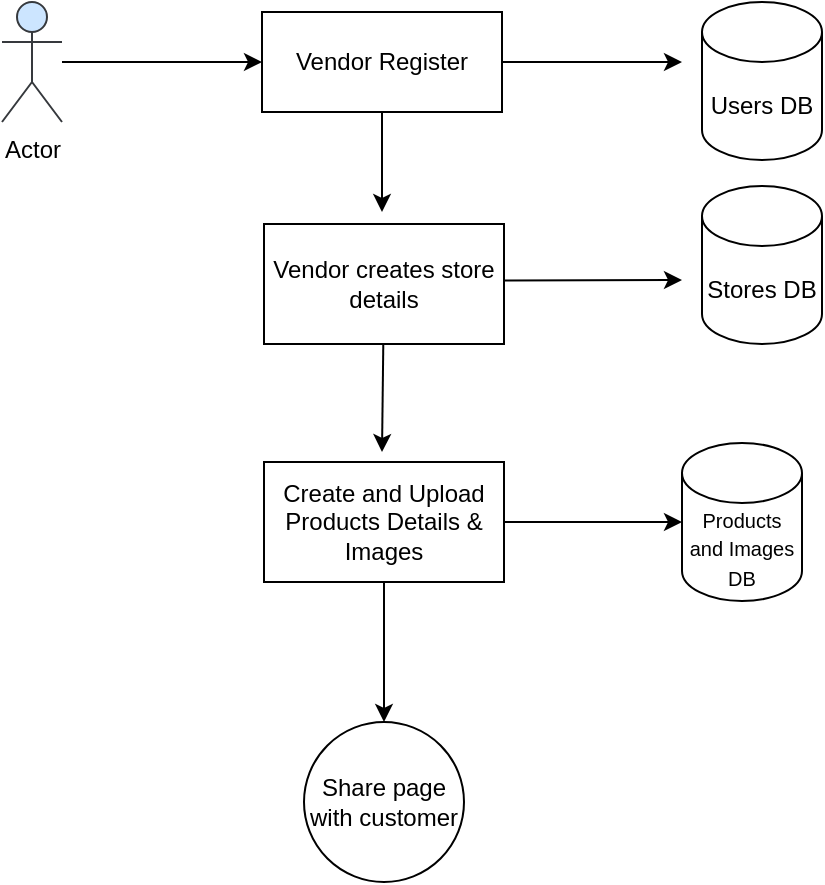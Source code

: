 <mxfile>
    <diagram id="cTELGZjZMdtpGDfH6FcC" name="Page-1">
        <mxGraphModel dx="486" dy="499" grid="1" gridSize="10" guides="1" tooltips="1" connect="1" arrows="1" fold="1" page="1" pageScale="1" pageWidth="850" pageHeight="1100" background="#ffffff" math="0" shadow="0">
            <root>
                <mxCell id="0"/>
                <mxCell id="1" parent="0"/>
                <mxCell id="4" value="" style="edgeStyle=none;html=1;" edge="1" parent="1" source="2">
                    <mxGeometry relative="1" as="geometry">
                        <mxPoint x="230" y="110" as="targetPoint"/>
                    </mxGeometry>
                </mxCell>
                <mxCell id="13" style="edgeStyle=none;html=1;" edge="1" parent="1" source="2">
                    <mxGeometry relative="1" as="geometry">
                        <mxPoint x="380" y="35" as="targetPoint"/>
                    </mxGeometry>
                </mxCell>
                <mxCell id="2" value="Vendor Register" style="rounded=0;whiteSpace=wrap;html=1;" vertex="1" parent="1">
                    <mxGeometry x="170" y="10" width="120" height="50" as="geometry"/>
                </mxCell>
                <mxCell id="5" value="Users DB" style="shape=cylinder3;whiteSpace=wrap;html=1;boundedLbl=1;backgroundOutline=1;size=15;" vertex="1" parent="1">
                    <mxGeometry x="390" y="5" width="60" height="79" as="geometry"/>
                </mxCell>
                <mxCell id="10" style="edgeStyle=none;html=1;" edge="1" parent="1" source="7" target="2">
                    <mxGeometry relative="1" as="geometry"/>
                </mxCell>
                <mxCell id="7" value="Actor" style="shape=umlActor;verticalLabelPosition=bottom;verticalAlign=top;html=1;outlineConnect=0;fillColor=#cce5ff;strokeColor=#36393d;" vertex="1" parent="1">
                    <mxGeometry x="40" y="5" width="30" height="60" as="geometry"/>
                </mxCell>
                <mxCell id="18" value="" style="edgeStyle=none;html=1;" edge="1" parent="1" source="8">
                    <mxGeometry relative="1" as="geometry">
                        <mxPoint x="230" y="230" as="targetPoint"/>
                    </mxGeometry>
                </mxCell>
                <mxCell id="8" value="Vendor creates store details" style="rounded=0;whiteSpace=wrap;html=1;" vertex="1" parent="1">
                    <mxGeometry x="171" y="116" width="120" height="60" as="geometry"/>
                </mxCell>
                <mxCell id="14" value="Stores DB" style="shape=cylinder3;whiteSpace=wrap;html=1;boundedLbl=1;backgroundOutline=1;size=15;" vertex="1" parent="1">
                    <mxGeometry x="390" y="97" width="60" height="79" as="geometry"/>
                </mxCell>
                <mxCell id="15" style="edgeStyle=none;html=1;" edge="1" parent="1">
                    <mxGeometry relative="1" as="geometry">
                        <mxPoint x="291" y="144.208" as="sourcePoint"/>
                        <mxPoint x="380" y="144" as="targetPoint"/>
                    </mxGeometry>
                </mxCell>
                <mxCell id="24" value="" style="edgeStyle=none;html=1;" edge="1" parent="1" source="17" target="23">
                    <mxGeometry relative="1" as="geometry"/>
                </mxCell>
                <mxCell id="17" value="Create and Upload Products Details &amp;amp; Images" style="rounded=0;whiteSpace=wrap;html=1;" vertex="1" parent="1">
                    <mxGeometry x="171" y="235" width="120" height="60" as="geometry"/>
                </mxCell>
                <mxCell id="19" value="&lt;font style=&quot;font-size: 10px;&quot;&gt;Products and Images DB&lt;/font&gt;" style="shape=cylinder3;whiteSpace=wrap;html=1;boundedLbl=1;backgroundOutline=1;size=15;" vertex="1" parent="1">
                    <mxGeometry x="380" y="225.5" width="60" height="79" as="geometry"/>
                </mxCell>
                <mxCell id="20" style="edgeStyle=none;html=1;entryX=0;entryY=0.5;entryDx=0;entryDy=0;entryPerimeter=0;" edge="1" parent="1" source="17" target="19">
                    <mxGeometry relative="1" as="geometry"/>
                </mxCell>
                <mxCell id="23" value="Share page with customer" style="ellipse;whiteSpace=wrap;html=1;rounded=0;" vertex="1" parent="1">
                    <mxGeometry x="191" y="365" width="80" height="80" as="geometry"/>
                </mxCell>
            </root>
        </mxGraphModel>
    </diagram>
</mxfile>